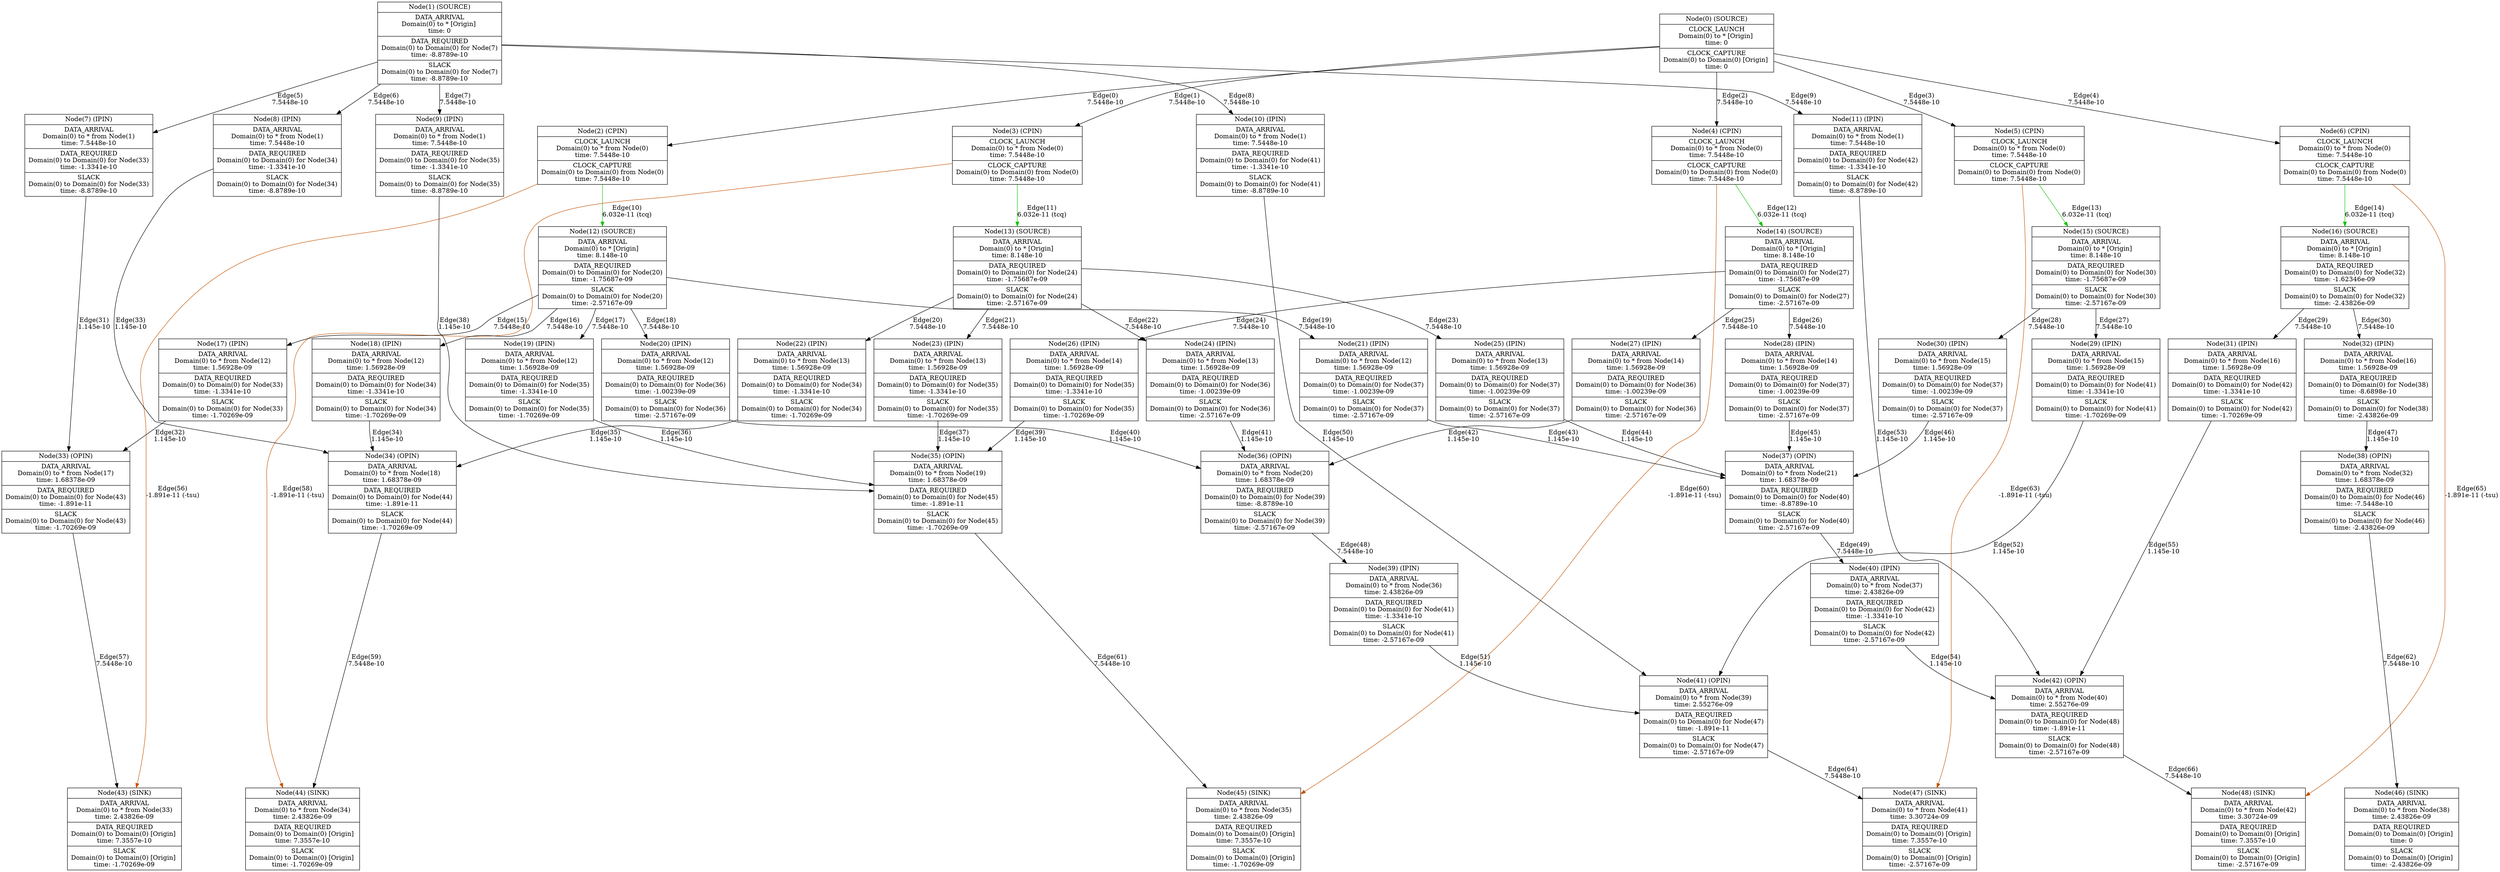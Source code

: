 digraph G {
	node[shape=record]
	node0[label="{Node(0) (SOURCE) | {CLOCK_LAUNCH\nDomain(0) to * [Origin] \ntime: 0} | {CLOCK_CAPTURE\nDomain(0) to Domain(0) [Origin] \ntime: 0}}"]
	node1[label="{Node(1) (SOURCE) | {DATA_ARRIVAL\nDomain(0) to * [Origin] \ntime: 0} | {DATA_REQUIRED\nDomain(0) to Domain(0) for Node(7)\ntime: -8.8789e-10} | {SLACK\nDomain(0) to Domain(0) for Node(7)\ntime: -8.8789e-10}}"]
	node2[label="{Node(2) (CPIN) | {CLOCK_LAUNCH\nDomain(0) to * from Node(0)\ntime: 7.5448e-10} | {CLOCK_CAPTURE\nDomain(0) to Domain(0) from Node(0)\ntime: 7.5448e-10}}"]
	node3[label="{Node(3) (CPIN) | {CLOCK_LAUNCH\nDomain(0) to * from Node(0)\ntime: 7.5448e-10} | {CLOCK_CAPTURE\nDomain(0) to Domain(0) from Node(0)\ntime: 7.5448e-10}}"]
	node4[label="{Node(4) (CPIN) | {CLOCK_LAUNCH\nDomain(0) to * from Node(0)\ntime: 7.5448e-10} | {CLOCK_CAPTURE\nDomain(0) to Domain(0) from Node(0)\ntime: 7.5448e-10}}"]
	node5[label="{Node(5) (CPIN) | {CLOCK_LAUNCH\nDomain(0) to * from Node(0)\ntime: 7.5448e-10} | {CLOCK_CAPTURE\nDomain(0) to Domain(0) from Node(0)\ntime: 7.5448e-10}}"]
	node6[label="{Node(6) (CPIN) | {CLOCK_LAUNCH\nDomain(0) to * from Node(0)\ntime: 7.5448e-10} | {CLOCK_CAPTURE\nDomain(0) to Domain(0) from Node(0)\ntime: 7.5448e-10}}"]
	node7[label="{Node(7) (IPIN) | {DATA_ARRIVAL\nDomain(0) to * from Node(1)\ntime: 7.5448e-10} | {DATA_REQUIRED\nDomain(0) to Domain(0) for Node(33)\ntime: -1.3341e-10} | {SLACK\nDomain(0) to Domain(0) for Node(33)\ntime: -8.8789e-10}}"]
	node8[label="{Node(8) (IPIN) | {DATA_ARRIVAL\nDomain(0) to * from Node(1)\ntime: 7.5448e-10} | {DATA_REQUIRED\nDomain(0) to Domain(0) for Node(34)\ntime: -1.3341e-10} | {SLACK\nDomain(0) to Domain(0) for Node(34)\ntime: -8.8789e-10}}"]
	node9[label="{Node(9) (IPIN) | {DATA_ARRIVAL\nDomain(0) to * from Node(1)\ntime: 7.5448e-10} | {DATA_REQUIRED\nDomain(0) to Domain(0) for Node(35)\ntime: -1.3341e-10} | {SLACK\nDomain(0) to Domain(0) for Node(35)\ntime: -8.8789e-10}}"]
	node10[label="{Node(10) (IPIN) | {DATA_ARRIVAL\nDomain(0) to * from Node(1)\ntime: 7.5448e-10} | {DATA_REQUIRED\nDomain(0) to Domain(0) for Node(41)\ntime: -1.3341e-10} | {SLACK\nDomain(0) to Domain(0) for Node(41)\ntime: -8.8789e-10}}"]
	node11[label="{Node(11) (IPIN) | {DATA_ARRIVAL\nDomain(0) to * from Node(1)\ntime: 7.5448e-10} | {DATA_REQUIRED\nDomain(0) to Domain(0) for Node(42)\ntime: -1.3341e-10} | {SLACK\nDomain(0) to Domain(0) for Node(42)\ntime: -8.8789e-10}}"]
	node12[label="{Node(12) (SOURCE) | {DATA_ARRIVAL\nDomain(0) to * [Origin] \ntime: 8.148e-10} | {DATA_REQUIRED\nDomain(0) to Domain(0) for Node(20)\ntime: -1.75687e-09} | {SLACK\nDomain(0) to Domain(0) for Node(20)\ntime: -2.57167e-09}}"]
	node13[label="{Node(13) (SOURCE) | {DATA_ARRIVAL\nDomain(0) to * [Origin] \ntime: 8.148e-10} | {DATA_REQUIRED\nDomain(0) to Domain(0) for Node(24)\ntime: -1.75687e-09} | {SLACK\nDomain(0) to Domain(0) for Node(24)\ntime: -2.57167e-09}}"]
	node14[label="{Node(14) (SOURCE) | {DATA_ARRIVAL\nDomain(0) to * [Origin] \ntime: 8.148e-10} | {DATA_REQUIRED\nDomain(0) to Domain(0) for Node(27)\ntime: -1.75687e-09} | {SLACK\nDomain(0) to Domain(0) for Node(27)\ntime: -2.57167e-09}}"]
	node15[label="{Node(15) (SOURCE) | {DATA_ARRIVAL\nDomain(0) to * [Origin] \ntime: 8.148e-10} | {DATA_REQUIRED\nDomain(0) to Domain(0) for Node(30)\ntime: -1.75687e-09} | {SLACK\nDomain(0) to Domain(0) for Node(30)\ntime: -2.57167e-09}}"]
	node16[label="{Node(16) (SOURCE) | {DATA_ARRIVAL\nDomain(0) to * [Origin] \ntime: 8.148e-10} | {DATA_REQUIRED\nDomain(0) to Domain(0) for Node(32)\ntime: -1.62346e-09} | {SLACK\nDomain(0) to Domain(0) for Node(32)\ntime: -2.43826e-09}}"]
	node17[label="{Node(17) (IPIN) | {DATA_ARRIVAL\nDomain(0) to * from Node(12)\ntime: 1.56928e-09} | {DATA_REQUIRED\nDomain(0) to Domain(0) for Node(33)\ntime: -1.3341e-10} | {SLACK\nDomain(0) to Domain(0) for Node(33)\ntime: -1.70269e-09}}"]
	node18[label="{Node(18) (IPIN) | {DATA_ARRIVAL\nDomain(0) to * from Node(12)\ntime: 1.56928e-09} | {DATA_REQUIRED\nDomain(0) to Domain(0) for Node(34)\ntime: -1.3341e-10} | {SLACK\nDomain(0) to Domain(0) for Node(34)\ntime: -1.70269e-09}}"]
	node19[label="{Node(19) (IPIN) | {DATA_ARRIVAL\nDomain(0) to * from Node(12)\ntime: 1.56928e-09} | {DATA_REQUIRED\nDomain(0) to Domain(0) for Node(35)\ntime: -1.3341e-10} | {SLACK\nDomain(0) to Domain(0) for Node(35)\ntime: -1.70269e-09}}"]
	node20[label="{Node(20) (IPIN) | {DATA_ARRIVAL\nDomain(0) to * from Node(12)\ntime: 1.56928e-09} | {DATA_REQUIRED\nDomain(0) to Domain(0) for Node(36)\ntime: -1.00239e-09} | {SLACK\nDomain(0) to Domain(0) for Node(36)\ntime: -2.57167e-09}}"]
	node21[label="{Node(21) (IPIN) | {DATA_ARRIVAL\nDomain(0) to * from Node(12)\ntime: 1.56928e-09} | {DATA_REQUIRED\nDomain(0) to Domain(0) for Node(37)\ntime: -1.00239e-09} | {SLACK\nDomain(0) to Domain(0) for Node(37)\ntime: -2.57167e-09}}"]
	node22[label="{Node(22) (IPIN) | {DATA_ARRIVAL\nDomain(0) to * from Node(13)\ntime: 1.56928e-09} | {DATA_REQUIRED\nDomain(0) to Domain(0) for Node(34)\ntime: -1.3341e-10} | {SLACK\nDomain(0) to Domain(0) for Node(34)\ntime: -1.70269e-09}}"]
	node23[label="{Node(23) (IPIN) | {DATA_ARRIVAL\nDomain(0) to * from Node(13)\ntime: 1.56928e-09} | {DATA_REQUIRED\nDomain(0) to Domain(0) for Node(35)\ntime: -1.3341e-10} | {SLACK\nDomain(0) to Domain(0) for Node(35)\ntime: -1.70269e-09}}"]
	node24[label="{Node(24) (IPIN) | {DATA_ARRIVAL\nDomain(0) to * from Node(13)\ntime: 1.56928e-09} | {DATA_REQUIRED\nDomain(0) to Domain(0) for Node(36)\ntime: -1.00239e-09} | {SLACK\nDomain(0) to Domain(0) for Node(36)\ntime: -2.57167e-09}}"]
	node25[label="{Node(25) (IPIN) | {DATA_ARRIVAL\nDomain(0) to * from Node(13)\ntime: 1.56928e-09} | {DATA_REQUIRED\nDomain(0) to Domain(0) for Node(37)\ntime: -1.00239e-09} | {SLACK\nDomain(0) to Domain(0) for Node(37)\ntime: -2.57167e-09}}"]
	node26[label="{Node(26) (IPIN) | {DATA_ARRIVAL\nDomain(0) to * from Node(14)\ntime: 1.56928e-09} | {DATA_REQUIRED\nDomain(0) to Domain(0) for Node(35)\ntime: -1.3341e-10} | {SLACK\nDomain(0) to Domain(0) for Node(35)\ntime: -1.70269e-09}}"]
	node27[label="{Node(27) (IPIN) | {DATA_ARRIVAL\nDomain(0) to * from Node(14)\ntime: 1.56928e-09} | {DATA_REQUIRED\nDomain(0) to Domain(0) for Node(36)\ntime: -1.00239e-09} | {SLACK\nDomain(0) to Domain(0) for Node(36)\ntime: -2.57167e-09}}"]
	node28[label="{Node(28) (IPIN) | {DATA_ARRIVAL\nDomain(0) to * from Node(14)\ntime: 1.56928e-09} | {DATA_REQUIRED\nDomain(0) to Domain(0) for Node(37)\ntime: -1.00239e-09} | {SLACK\nDomain(0) to Domain(0) for Node(37)\ntime: -2.57167e-09}}"]
	node29[label="{Node(29) (IPIN) | {DATA_ARRIVAL\nDomain(0) to * from Node(15)\ntime: 1.56928e-09} | {DATA_REQUIRED\nDomain(0) to Domain(0) for Node(41)\ntime: -1.3341e-10} | {SLACK\nDomain(0) to Domain(0) for Node(41)\ntime: -1.70269e-09}}"]
	node30[label="{Node(30) (IPIN) | {DATA_ARRIVAL\nDomain(0) to * from Node(15)\ntime: 1.56928e-09} | {DATA_REQUIRED\nDomain(0) to Domain(0) for Node(37)\ntime: -1.00239e-09} | {SLACK\nDomain(0) to Domain(0) for Node(37)\ntime: -2.57167e-09}}"]
	node31[label="{Node(31) (IPIN) | {DATA_ARRIVAL\nDomain(0) to * from Node(16)\ntime: 1.56928e-09} | {DATA_REQUIRED\nDomain(0) to Domain(0) for Node(42)\ntime: -1.3341e-10} | {SLACK\nDomain(0) to Domain(0) for Node(42)\ntime: -1.70269e-09}}"]
	node32[label="{Node(32) (IPIN) | {DATA_ARRIVAL\nDomain(0) to * from Node(16)\ntime: 1.56928e-09} | {DATA_REQUIRED\nDomain(0) to Domain(0) for Node(38)\ntime: -8.6898e-10} | {SLACK\nDomain(0) to Domain(0) for Node(38)\ntime: -2.43826e-09}}"]
	node33[label="{Node(33) (OPIN) | {DATA_ARRIVAL\nDomain(0) to * from Node(17)\ntime: 1.68378e-09} | {DATA_REQUIRED\nDomain(0) to Domain(0) for Node(43)\ntime: -1.891e-11} | {SLACK\nDomain(0) to Domain(0) for Node(43)\ntime: -1.70269e-09}}"]
	node34[label="{Node(34) (OPIN) | {DATA_ARRIVAL\nDomain(0) to * from Node(18)\ntime: 1.68378e-09} | {DATA_REQUIRED\nDomain(0) to Domain(0) for Node(44)\ntime: -1.891e-11} | {SLACK\nDomain(0) to Domain(0) for Node(44)\ntime: -1.70269e-09}}"]
	node35[label="{Node(35) (OPIN) | {DATA_ARRIVAL\nDomain(0) to * from Node(19)\ntime: 1.68378e-09} | {DATA_REQUIRED\nDomain(0) to Domain(0) for Node(45)\ntime: -1.891e-11} | {SLACK\nDomain(0) to Domain(0) for Node(45)\ntime: -1.70269e-09}}"]
	node36[label="{Node(36) (OPIN) | {DATA_ARRIVAL\nDomain(0) to * from Node(20)\ntime: 1.68378e-09} | {DATA_REQUIRED\nDomain(0) to Domain(0) for Node(39)\ntime: -8.8789e-10} | {SLACK\nDomain(0) to Domain(0) for Node(39)\ntime: -2.57167e-09}}"]
	node37[label="{Node(37) (OPIN) | {DATA_ARRIVAL\nDomain(0) to * from Node(21)\ntime: 1.68378e-09} | {DATA_REQUIRED\nDomain(0) to Domain(0) for Node(40)\ntime: -8.8789e-10} | {SLACK\nDomain(0) to Domain(0) for Node(40)\ntime: -2.57167e-09}}"]
	node38[label="{Node(38) (OPIN) | {DATA_ARRIVAL\nDomain(0) to * from Node(32)\ntime: 1.68378e-09} | {DATA_REQUIRED\nDomain(0) to Domain(0) for Node(46)\ntime: -7.5448e-10} | {SLACK\nDomain(0) to Domain(0) for Node(46)\ntime: -2.43826e-09}}"]
	node39[label="{Node(39) (IPIN) | {DATA_ARRIVAL\nDomain(0) to * from Node(36)\ntime: 2.43826e-09} | {DATA_REQUIRED\nDomain(0) to Domain(0) for Node(41)\ntime: -1.3341e-10} | {SLACK\nDomain(0) to Domain(0) for Node(41)\ntime: -2.57167e-09}}"]
	node40[label="{Node(40) (IPIN) | {DATA_ARRIVAL\nDomain(0) to * from Node(37)\ntime: 2.43826e-09} | {DATA_REQUIRED\nDomain(0) to Domain(0) for Node(42)\ntime: -1.3341e-10} | {SLACK\nDomain(0) to Domain(0) for Node(42)\ntime: -2.57167e-09}}"]
	node41[label="{Node(41) (OPIN) | {DATA_ARRIVAL\nDomain(0) to * from Node(39)\ntime: 2.55276e-09} | {DATA_REQUIRED\nDomain(0) to Domain(0) for Node(47)\ntime: -1.891e-11} | {SLACK\nDomain(0) to Domain(0) for Node(47)\ntime: -2.57167e-09}}"]
	node42[label="{Node(42) (OPIN) | {DATA_ARRIVAL\nDomain(0) to * from Node(40)\ntime: 2.55276e-09} | {DATA_REQUIRED\nDomain(0) to Domain(0) for Node(48)\ntime: -1.891e-11} | {SLACK\nDomain(0) to Domain(0) for Node(48)\ntime: -2.57167e-09}}"]
	node43[label="{Node(43) (SINK) | {DATA_ARRIVAL\nDomain(0) to * from Node(33)\ntime: 2.43826e-09} | {DATA_REQUIRED\nDomain(0) to Domain(0) [Origin] \ntime: 7.3557e-10} | {SLACK\nDomain(0) to Domain(0) [Origin] \ntime: -1.70269e-09}}"]
	node44[label="{Node(44) (SINK) | {DATA_ARRIVAL\nDomain(0) to * from Node(34)\ntime: 2.43826e-09} | {DATA_REQUIRED\nDomain(0) to Domain(0) [Origin] \ntime: 7.3557e-10} | {SLACK\nDomain(0) to Domain(0) [Origin] \ntime: -1.70269e-09}}"]
	node45[label="{Node(45) (SINK) | {DATA_ARRIVAL\nDomain(0) to * from Node(35)\ntime: 2.43826e-09} | {DATA_REQUIRED\nDomain(0) to Domain(0) [Origin] \ntime: 7.3557e-10} | {SLACK\nDomain(0) to Domain(0) [Origin] \ntime: -1.70269e-09}}"]
	node46[label="{Node(46) (SINK) | {DATA_ARRIVAL\nDomain(0) to * from Node(38)\ntime: 2.43826e-09} | {DATA_REQUIRED\nDomain(0) to Domain(0) [Origin] \ntime: 0} | {SLACK\nDomain(0) to Domain(0) [Origin] \ntime: -2.43826e-09}}"]
	node47[label="{Node(47) (SINK) | {DATA_ARRIVAL\nDomain(0) to * from Node(41)\ntime: 3.30724e-09} | {DATA_REQUIRED\nDomain(0) to Domain(0) [Origin] \ntime: 7.3557e-10} | {SLACK\nDomain(0) to Domain(0) [Origin] \ntime: -2.57167e-09}}"]
	node48[label="{Node(48) (SINK) | {DATA_ARRIVAL\nDomain(0) to * from Node(42)\ntime: 3.30724e-09} | {DATA_REQUIRED\nDomain(0) to Domain(0) [Origin] \ntime: 7.3557e-10} | {SLACK\nDomain(0) to Domain(0) [Origin] \ntime: -2.57167e-09}}"]
	{rank = same; node0; node1; }
	{rank = same; node2; node3; node4; node5; node6; node7; node8; node9; node10; node11; }
	{rank = same; node12; node13; node14; node15; node16; }
	{rank = same; node17; node18; node19; node20; node21; node22; node23; node24; node25; node26; node27; node28; node29; node30; node31; node32; }
	{rank = same; node33; node34; node35; node36; node37; node38; }
	{rank = same; node39; node40; }
	{rank = same; node41; node42; }
	{rank = same; node43; node44; node45; node46; node47; node48; }
	node0 -> node2 [ label="Edge(0)\n7.5448e-10"];
	node0 -> node3 [ label="Edge(1)\n7.5448e-10"];
	node0 -> node4 [ label="Edge(2)\n7.5448e-10"];
	node0 -> node5 [ label="Edge(3)\n7.5448e-10"];
	node0 -> node6 [ label="Edge(4)\n7.5448e-10"];
	node1 -> node7 [ label="Edge(5)\n7.5448e-10"];
	node1 -> node8 [ label="Edge(6)\n7.5448e-10"];
	node1 -> node9 [ label="Edge(7)\n7.5448e-10"];
	node1 -> node10 [ label="Edge(8)\n7.5448e-10"];
	node1 -> node11 [ label="Edge(9)\n7.5448e-10"];
	node2 -> node12 [ label="Edge(10)\n6.032e-11 (tcq)" color="#10c403"];
	node3 -> node13 [ label="Edge(11)\n6.032e-11 (tcq)" color="#10c403"];
	node4 -> node14 [ label="Edge(12)\n6.032e-11 (tcq)" color="#10c403"];
	node5 -> node15 [ label="Edge(13)\n6.032e-11 (tcq)" color="#10c403"];
	node6 -> node16 [ label="Edge(14)\n6.032e-11 (tcq)" color="#10c403"];
	node12 -> node17 [ label="Edge(15)\n7.5448e-10"];
	node12 -> node18 [ label="Edge(16)\n7.5448e-10"];
	node12 -> node19 [ label="Edge(17)\n7.5448e-10"];
	node12 -> node20 [ label="Edge(18)\n7.5448e-10"];
	node12 -> node21 [ label="Edge(19)\n7.5448e-10"];
	node13 -> node22 [ label="Edge(20)\n7.5448e-10"];
	node13 -> node23 [ label="Edge(21)\n7.5448e-10"];
	node13 -> node24 [ label="Edge(22)\n7.5448e-10"];
	node13 -> node25 [ label="Edge(23)\n7.5448e-10"];
	node14 -> node26 [ label="Edge(24)\n7.5448e-10"];
	node14 -> node27 [ label="Edge(25)\n7.5448e-10"];
	node14 -> node28 [ label="Edge(26)\n7.5448e-10"];
	node15 -> node29 [ label="Edge(27)\n7.5448e-10"];
	node15 -> node30 [ label="Edge(28)\n7.5448e-10"];
	node16 -> node31 [ label="Edge(29)\n7.5448e-10"];
	node16 -> node32 [ label="Edge(30)\n7.5448e-10"];
	node7 -> node33 [ label="Edge(31)\n1.145e-10"];
	node17 -> node33 [ label="Edge(32)\n1.145e-10"];
	node8 -> node34 [ label="Edge(33)\n1.145e-10"];
	node18 -> node34 [ label="Edge(34)\n1.145e-10"];
	node22 -> node34 [ label="Edge(35)\n1.145e-10"];
	node19 -> node35 [ label="Edge(36)\n1.145e-10"];
	node23 -> node35 [ label="Edge(37)\n1.145e-10"];
	node9 -> node35 [ label="Edge(38)\n1.145e-10"];
	node26 -> node35 [ label="Edge(39)\n1.145e-10"];
	node20 -> node36 [ label="Edge(40)\n1.145e-10"];
	node24 -> node36 [ label="Edge(41)\n1.145e-10"];
	node27 -> node36 [ label="Edge(42)\n1.145e-10"];
	node21 -> node37 [ label="Edge(43)\n1.145e-10"];
	node25 -> node37 [ label="Edge(44)\n1.145e-10"];
	node28 -> node37 [ label="Edge(45)\n1.145e-10"];
	node30 -> node37 [ label="Edge(46)\n1.145e-10"];
	node32 -> node38 [ label="Edge(47)\n1.145e-10"];
	node36 -> node39 [ label="Edge(48)\n7.5448e-10"];
	node37 -> node40 [ label="Edge(49)\n7.5448e-10"];
	node10 -> node41 [ label="Edge(50)\n1.145e-10"];
	node39 -> node41 [ label="Edge(51)\n1.145e-10"];
	node29 -> node41 [ label="Edge(52)\n1.145e-10"];
	node11 -> node42 [ label="Edge(53)\n1.145e-10"];
	node40 -> node42 [ label="Edge(54)\n1.145e-10"];
	node31 -> node42 [ label="Edge(55)\n1.145e-10"];
	node2 -> node43 [ label="Edge(56)\n-1.891e-11 (-tsu)" color="#c45403"];
	node33 -> node43 [ label="Edge(57)\n7.5448e-10"];
	node3 -> node44 [ label="Edge(58)\n-1.891e-11 (-tsu)" color="#c45403"];
	node34 -> node44 [ label="Edge(59)\n7.5448e-10"];
	node4 -> node45 [ label="Edge(60)\n-1.891e-11 (-tsu)" color="#c45403"];
	node35 -> node45 [ label="Edge(61)\n7.5448e-10"];
	node38 -> node46 [ label="Edge(62)\n7.5448e-10"];
	node5 -> node47 [ label="Edge(63)\n-1.891e-11 (-tsu)" color="#c45403"];
	node41 -> node47 [ label="Edge(64)\n7.5448e-10"];
	node6 -> node48 [ label="Edge(65)\n-1.891e-11 (-tsu)" color="#c45403"];
	node42 -> node48 [ label="Edge(66)\n7.5448e-10"];
}
